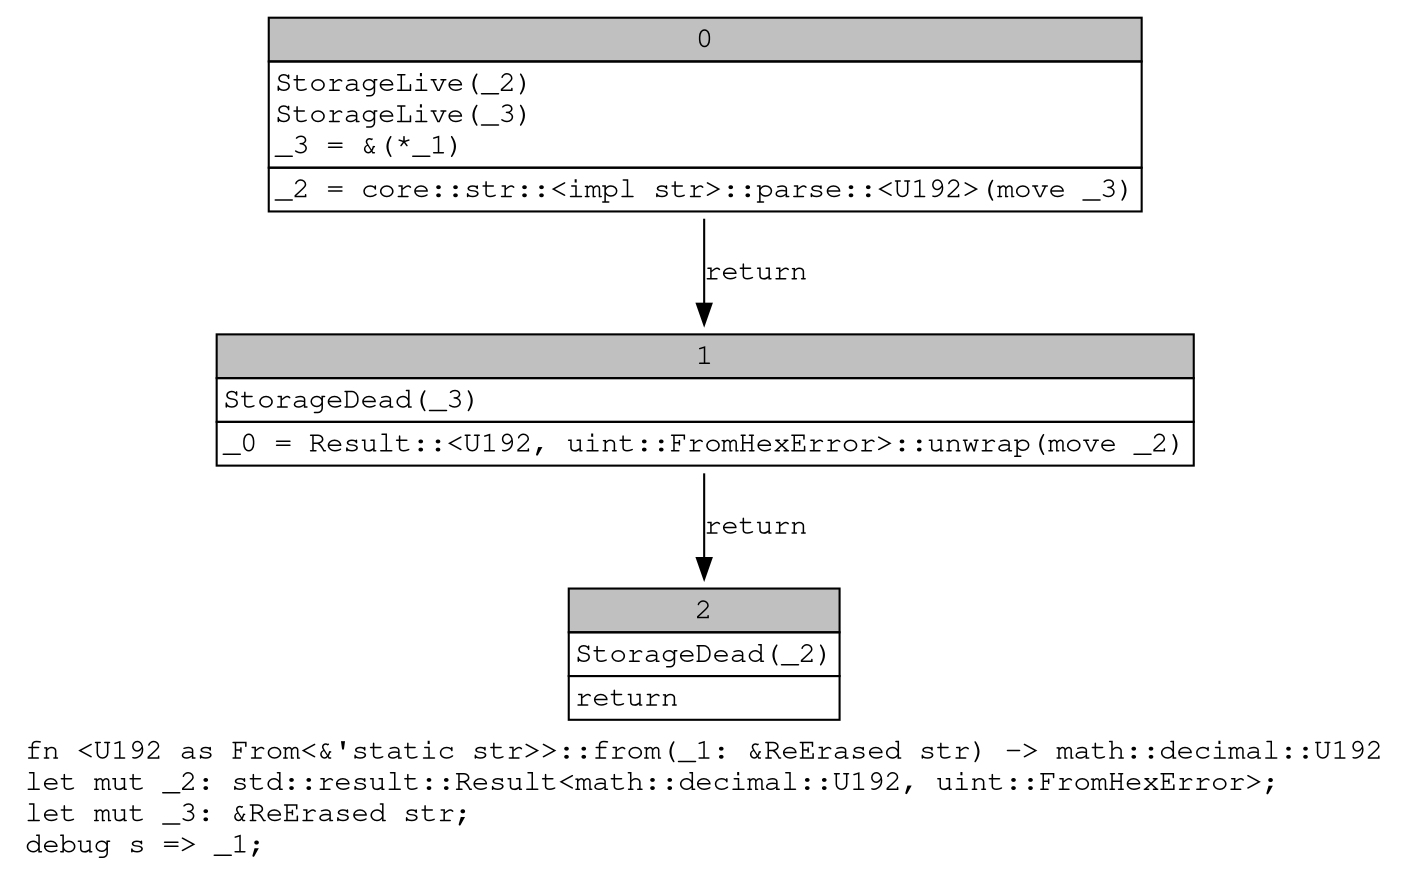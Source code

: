 digraph Mir_0_1015 {
    graph [fontname="Courier, monospace"];
    node [fontname="Courier, monospace"];
    edge [fontname="Courier, monospace"];
    label=<fn &lt;U192 as From&lt;&amp;'static str&gt;&gt;::from(_1: &amp;ReErased str) -&gt; math::decimal::U192<br align="left"/>let mut _2: std::result::Result&lt;math::decimal::U192, uint::FromHexError&gt;;<br align="left"/>let mut _3: &amp;ReErased str;<br align="left"/>debug s =&gt; _1;<br align="left"/>>;
    bb0__0_1015 [shape="none", label=<<table border="0" cellborder="1" cellspacing="0"><tr><td bgcolor="gray" align="center" colspan="1">0</td></tr><tr><td align="left" balign="left">StorageLive(_2)<br/>StorageLive(_3)<br/>_3 = &amp;(*_1)<br/></td></tr><tr><td align="left">_2 = core::str::&lt;impl str&gt;::parse::&lt;U192&gt;(move _3)</td></tr></table>>];
    bb1__0_1015 [shape="none", label=<<table border="0" cellborder="1" cellspacing="0"><tr><td bgcolor="gray" align="center" colspan="1">1</td></tr><tr><td align="left" balign="left">StorageDead(_3)<br/></td></tr><tr><td align="left">_0 = Result::&lt;U192, uint::FromHexError&gt;::unwrap(move _2)</td></tr></table>>];
    bb2__0_1015 [shape="none", label=<<table border="0" cellborder="1" cellspacing="0"><tr><td bgcolor="gray" align="center" colspan="1">2</td></tr><tr><td align="left" balign="left">StorageDead(_2)<br/></td></tr><tr><td align="left">return</td></tr></table>>];
    bb0__0_1015 -> bb1__0_1015 [label="return"];
    bb1__0_1015 -> bb2__0_1015 [label="return"];
}
